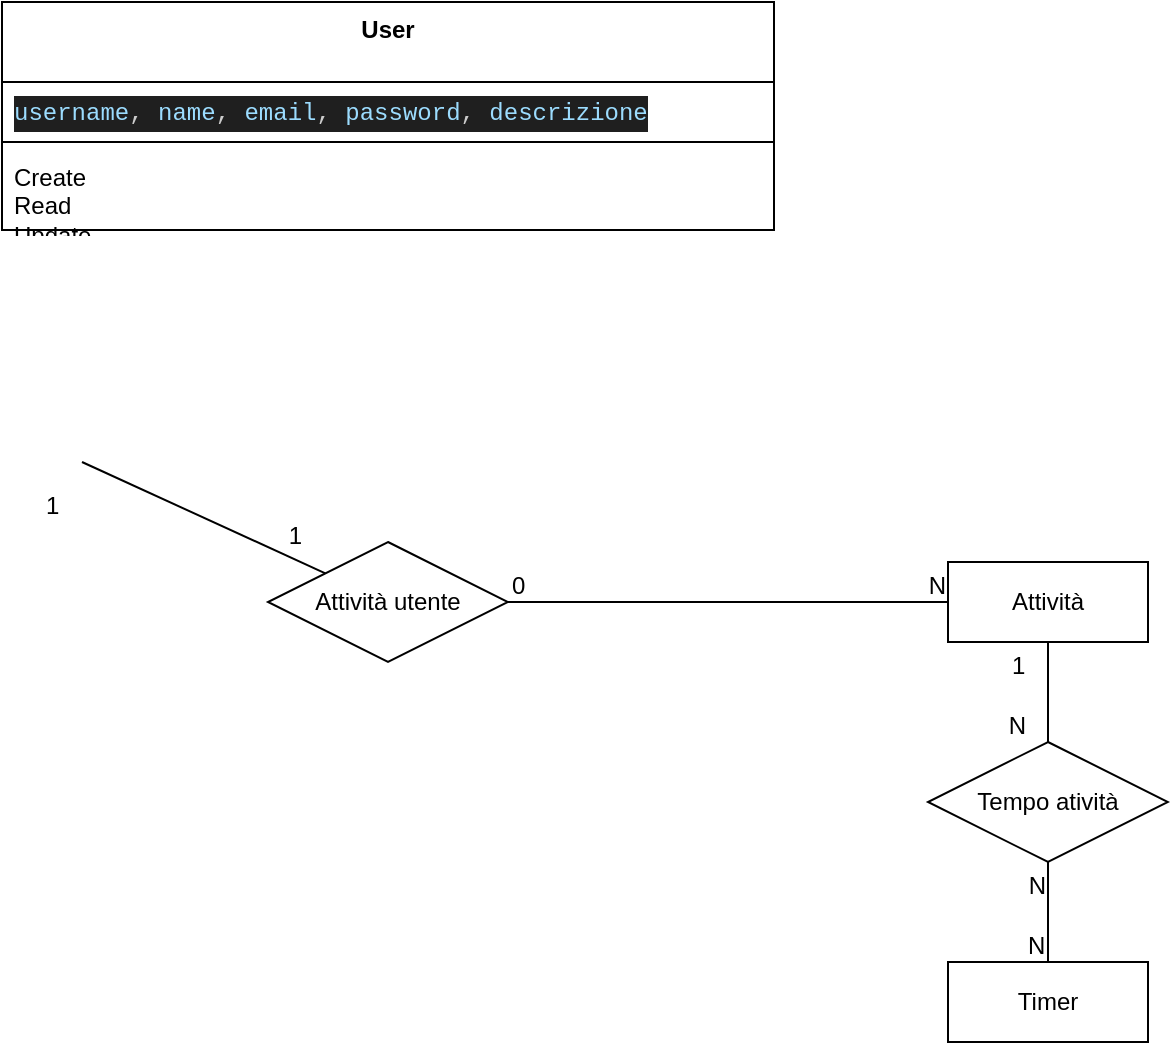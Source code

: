 <mxfile>
    <diagram id="23DihZpe_rYJlaRZ6kqH" name="Pagina-1">
        <mxGraphModel dx="745" dy="530" grid="1" gridSize="10" guides="1" tooltips="1" connect="1" arrows="1" fold="1" page="1" pageScale="1" pageWidth="827" pageHeight="1169" math="0" shadow="0">
            <root>
                <mxCell id="0"/>
                <mxCell id="1" parent="0"/>
                <mxCell id="3" value="Attività" style="whiteSpace=wrap;html=1;align=center;" parent="1" vertex="1">
                    <mxGeometry x="613" y="400" width="100" height="40" as="geometry"/>
                </mxCell>
                <mxCell id="4" value="Timer" style="whiteSpace=wrap;html=1;align=center;" parent="1" vertex="1">
                    <mxGeometry x="613" y="600" width="100" height="40" as="geometry"/>
                </mxCell>
                <mxCell id="5" value="Attività utente" style="shape=rhombus;perimeter=rhombusPerimeter;whiteSpace=wrap;html=1;align=center;" parent="1" vertex="1">
                    <mxGeometry x="273" y="390" width="120" height="60" as="geometry"/>
                </mxCell>
                <mxCell id="6" value="Tempo atività" style="shape=rhombus;perimeter=rhombusPerimeter;whiteSpace=wrap;html=1;align=center;" parent="1" vertex="1">
                    <mxGeometry x="603" y="490" width="120" height="60" as="geometry"/>
                </mxCell>
                <mxCell id="7" value="" style="endArrow=none;html=1;rounded=0;" parent="1" target="5" edge="1">
                    <mxGeometry relative="1" as="geometry">
                        <mxPoint x="180" y="350" as="sourcePoint"/>
                        <mxPoint x="333" y="400" as="targetPoint"/>
                    </mxGeometry>
                </mxCell>
                <mxCell id="8" value="1" style="resizable=0;html=1;whiteSpace=wrap;align=left;verticalAlign=bottom;" parent="7" connectable="0" vertex="1">
                    <mxGeometry x="-1" relative="1" as="geometry">
                        <mxPoint x="-20" y="30" as="offset"/>
                    </mxGeometry>
                </mxCell>
                <mxCell id="9" value="1" style="resizable=0;html=1;whiteSpace=wrap;align=right;verticalAlign=bottom;" parent="7" connectable="0" vertex="1">
                    <mxGeometry x="1" relative="1" as="geometry">
                        <mxPoint x="-10" y="-10" as="offset"/>
                    </mxGeometry>
                </mxCell>
                <mxCell id="10" value="" style="endArrow=none;html=1;rounded=0;" parent="1" source="5" target="3" edge="1">
                    <mxGeometry relative="1" as="geometry">
                        <mxPoint x="543" y="470" as="sourcePoint"/>
                        <mxPoint x="703" y="470" as="targetPoint"/>
                    </mxGeometry>
                </mxCell>
                <mxCell id="11" value="0" style="resizable=0;html=1;whiteSpace=wrap;align=left;verticalAlign=bottom;" parent="10" connectable="0" vertex="1">
                    <mxGeometry x="-1" relative="1" as="geometry"/>
                </mxCell>
                <mxCell id="12" value="N" style="resizable=0;html=1;whiteSpace=wrap;align=right;verticalAlign=bottom;" parent="10" connectable="0" vertex="1">
                    <mxGeometry x="1" relative="1" as="geometry"/>
                </mxCell>
                <mxCell id="13" value="" style="endArrow=none;html=1;rounded=0;" parent="1" source="3" target="6" edge="1">
                    <mxGeometry relative="1" as="geometry">
                        <mxPoint x="453" y="520" as="sourcePoint"/>
                        <mxPoint x="613" y="520" as="targetPoint"/>
                    </mxGeometry>
                </mxCell>
                <mxCell id="14" value="1" style="resizable=0;html=1;whiteSpace=wrap;align=left;verticalAlign=bottom;" parent="13" connectable="0" vertex="1">
                    <mxGeometry x="-1" relative="1" as="geometry">
                        <mxPoint x="-20" y="20" as="offset"/>
                    </mxGeometry>
                </mxCell>
                <mxCell id="15" value="N" style="resizable=0;html=1;whiteSpace=wrap;align=right;verticalAlign=bottom;" parent="13" connectable="0" vertex="1">
                    <mxGeometry x="1" relative="1" as="geometry">
                        <mxPoint x="-10" as="offset"/>
                    </mxGeometry>
                </mxCell>
                <mxCell id="16" value="" style="endArrow=none;html=1;rounded=0;" parent="1" source="4" target="6" edge="1">
                    <mxGeometry relative="1" as="geometry">
                        <mxPoint x="543" y="590" as="sourcePoint"/>
                        <mxPoint x="663" y="550" as="targetPoint"/>
                    </mxGeometry>
                </mxCell>
                <mxCell id="17" value="N" style="resizable=0;html=1;whiteSpace=wrap;align=left;verticalAlign=bottom;" parent="16" connectable="0" vertex="1">
                    <mxGeometry relative="1" as="geometry">
                        <mxPoint x="-12" y="25" as="offset"/>
                    </mxGeometry>
                </mxCell>
                <mxCell id="18" value="N" style="resizable=0;html=1;whiteSpace=wrap;align=right;verticalAlign=bottom;" parent="16" connectable="0" vertex="1">
                    <mxGeometry x="1" relative="1" as="geometry">
                        <mxPoint y="20" as="offset"/>
                    </mxGeometry>
                </mxCell>
                <mxCell id="KLW2qirZSd_x-4Cxz8Nr-18" value="User" style="swimlane;fontStyle=1;align=center;verticalAlign=top;childLayout=stackLayout;horizontal=1;startSize=40;horizontalStack=0;resizeParent=1;resizeParentMax=0;resizeLast=0;collapsible=1;marginBottom=0;whiteSpace=wrap;html=1;fillStyle=auto;fillColor=default;" parent="1" vertex="1">
                    <mxGeometry x="140" y="120" width="386" height="114" as="geometry">
                        <mxRectangle x="17" y="50" width="100" height="40" as="alternateBounds"/>
                    </mxGeometry>
                </mxCell>
                <mxCell id="KLW2qirZSd_x-4Cxz8Nr-19" value="&lt;div style=&quot;color: rgb(204, 204, 204); background-color: rgb(31, 31, 31); font-family: Menlo, Monaco, &amp;quot;Courier New&amp;quot;, monospace; line-height: 18px;&quot;&gt;&lt;span style=&quot;color: #9cdcfe;&quot;&gt;username&lt;/span&gt;, &lt;span style=&quot;color: #9cdcfe;&quot;&gt;name&lt;/span&gt;, &lt;span style=&quot;color: #9cdcfe;&quot;&gt;email&lt;/span&gt;, &lt;span style=&quot;color: #9cdcfe;&quot;&gt;password&lt;/span&gt;, &lt;span style=&quot;color: #9cdcfe;&quot;&gt;descrizione&lt;/span&gt;&lt;/div&gt;" style="text;strokeColor=none;fillColor=none;align=left;verticalAlign=top;spacingLeft=4;spacingRight=4;overflow=hidden;rotatable=0;points=[[0,0.5],[1,0.5]];portConstraint=eastwest;whiteSpace=wrap;html=1;" parent="KLW2qirZSd_x-4Cxz8Nr-18" vertex="1">
                    <mxGeometry y="40" width="386" height="26" as="geometry"/>
                </mxCell>
                <mxCell id="KLW2qirZSd_x-4Cxz8Nr-20" value="" style="line;strokeWidth=1;fillColor=none;align=left;verticalAlign=middle;spacingTop=-1;spacingLeft=3;spacingRight=3;rotatable=0;labelPosition=right;points=[];portConstraint=eastwest;strokeColor=inherit;" parent="KLW2qirZSd_x-4Cxz8Nr-18" vertex="1">
                    <mxGeometry y="66" width="386" height="8" as="geometry"/>
                </mxCell>
                <mxCell id="KLW2qirZSd_x-4Cxz8Nr-21" value="Create&lt;br&gt;Read&lt;br&gt;Update&lt;br&gt;Delete&lt;br&gt;Get" style="text;strokeColor=none;fillColor=none;align=left;verticalAlign=top;spacingLeft=4;spacingRight=4;overflow=hidden;rotatable=0;points=[[0,0.5],[1,0.5]];portConstraint=eastwest;whiteSpace=wrap;html=1;" parent="KLW2qirZSd_x-4Cxz8Nr-18" vertex="1">
                    <mxGeometry y="74" width="386" height="40" as="geometry"/>
                </mxCell>
            </root>
        </mxGraphModel>
    </diagram>
</mxfile>